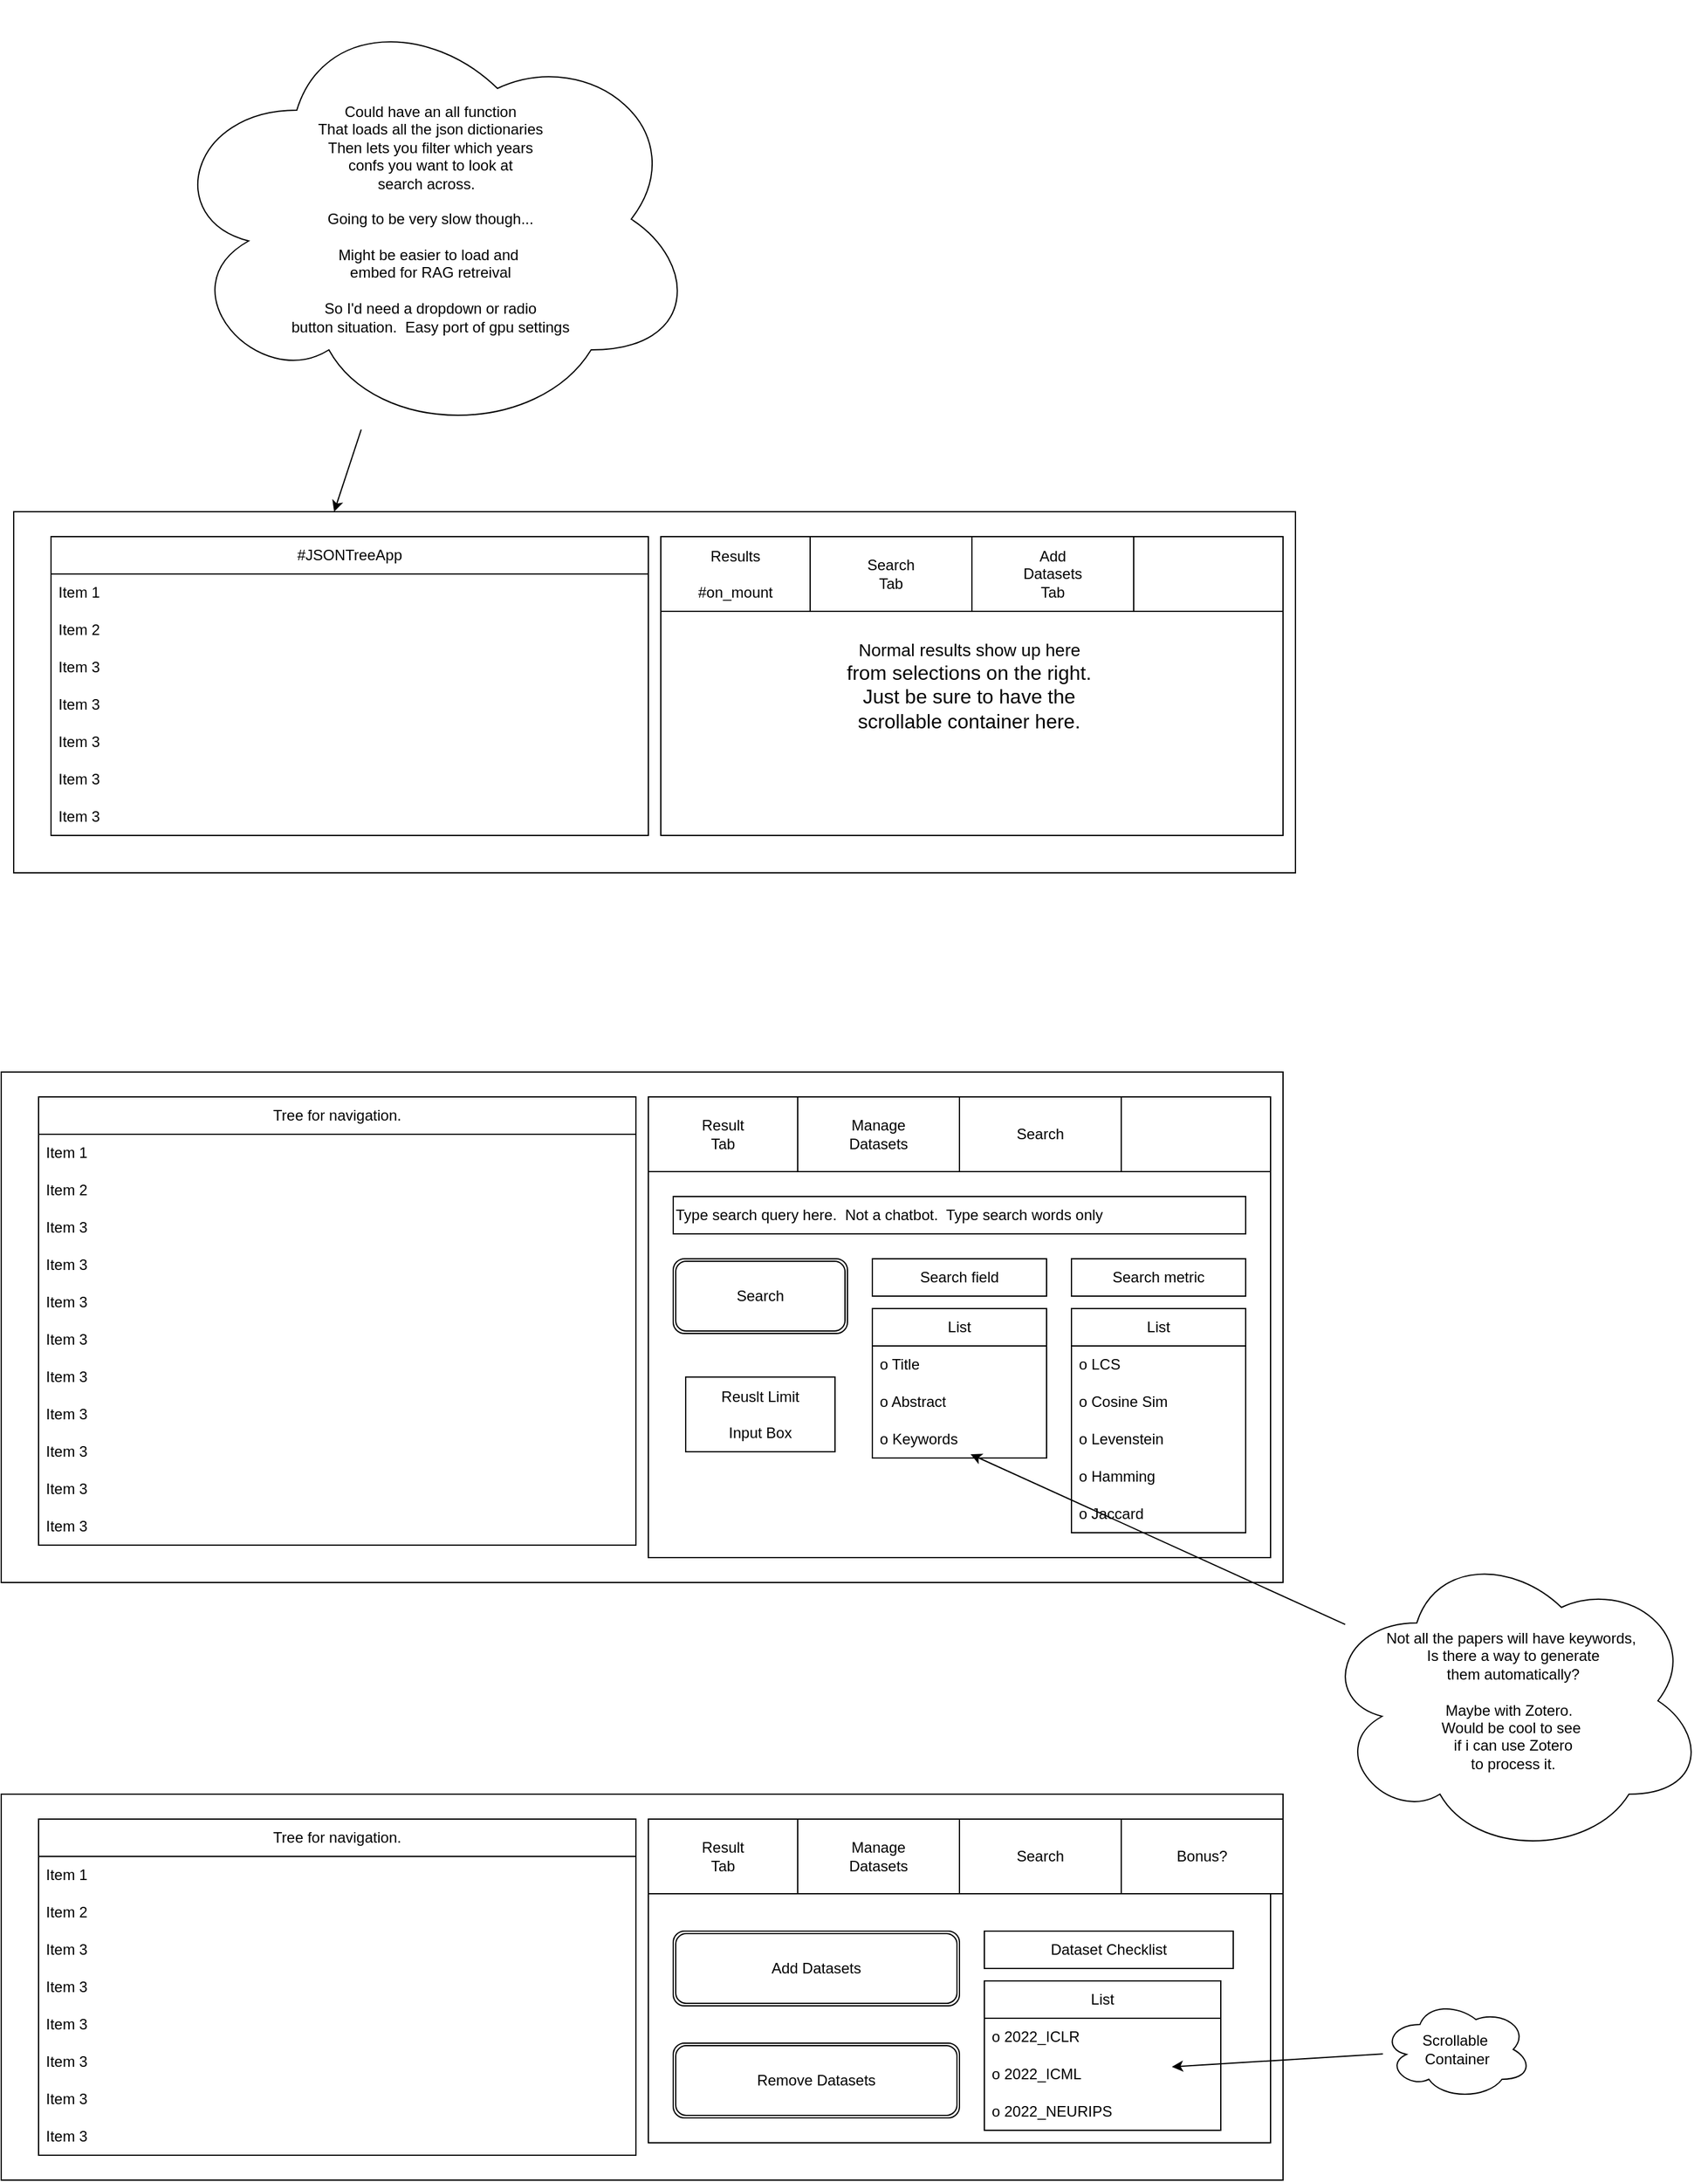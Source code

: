 <mxfile>
    <diagram id="_SHoM_jc9M1xb17bczq4" name="Page-1">
        <mxGraphModel dx="1789" dy="1909" grid="1" gridSize="10" guides="1" tooltips="1" connect="1" arrows="1" fold="1" page="1" pageScale="1" pageWidth="850" pageHeight="1100" math="0" shadow="0">
            <root>
                <mxCell id="0"/>
                <mxCell id="1" parent="0"/>
                <mxCell id="2" value="" style="rounded=0;whiteSpace=wrap;html=1;" parent="1" vertex="1">
                    <mxGeometry y="160" width="1030" height="290" as="geometry"/>
                </mxCell>
                <mxCell id="3" value="#JSONTreeApp" style="swimlane;fontStyle=0;childLayout=stackLayout;horizontal=1;startSize=30;horizontalStack=0;resizeParent=1;resizeParentMax=0;resizeLast=0;collapsible=1;marginBottom=0;whiteSpace=wrap;html=1;" parent="1" vertex="1">
                    <mxGeometry x="30" y="180" width="480" height="240" as="geometry">
                        <mxRectangle x="170" y="285" width="140" height="30" as="alternateBounds"/>
                    </mxGeometry>
                </mxCell>
                <mxCell id="4" value="Item 1" style="text;strokeColor=none;fillColor=none;align=left;verticalAlign=middle;spacingLeft=4;spacingRight=4;overflow=hidden;points=[[0,0.5],[1,0.5]];portConstraint=eastwest;rotatable=0;whiteSpace=wrap;html=1;" parent="3" vertex="1">
                    <mxGeometry y="30" width="480" height="30" as="geometry"/>
                </mxCell>
                <mxCell id="5" value="Item 2" style="text;strokeColor=none;fillColor=none;align=left;verticalAlign=middle;spacingLeft=4;spacingRight=4;overflow=hidden;points=[[0,0.5],[1,0.5]];portConstraint=eastwest;rotatable=0;whiteSpace=wrap;html=1;" parent="3" vertex="1">
                    <mxGeometry y="60" width="480" height="30" as="geometry"/>
                </mxCell>
                <mxCell id="6" value="Item 3" style="text;strokeColor=none;fillColor=none;align=left;verticalAlign=middle;spacingLeft=4;spacingRight=4;overflow=hidden;points=[[0,0.5],[1,0.5]];portConstraint=eastwest;rotatable=0;whiteSpace=wrap;html=1;" parent="3" vertex="1">
                    <mxGeometry y="90" width="480" height="30" as="geometry"/>
                </mxCell>
                <mxCell id="22" value="Item 3" style="text;strokeColor=none;fillColor=none;align=left;verticalAlign=middle;spacingLeft=4;spacingRight=4;overflow=hidden;points=[[0,0.5],[1,0.5]];portConstraint=eastwest;rotatable=0;whiteSpace=wrap;html=1;" parent="3" vertex="1">
                    <mxGeometry y="120" width="480" height="30" as="geometry"/>
                </mxCell>
                <mxCell id="23" value="Item 3" style="text;strokeColor=none;fillColor=none;align=left;verticalAlign=middle;spacingLeft=4;spacingRight=4;overflow=hidden;points=[[0,0.5],[1,0.5]];portConstraint=eastwest;rotatable=0;whiteSpace=wrap;html=1;" parent="3" vertex="1">
                    <mxGeometry y="150" width="480" height="30" as="geometry"/>
                </mxCell>
                <mxCell id="24" value="Item 3" style="text;strokeColor=none;fillColor=none;align=left;verticalAlign=middle;spacingLeft=4;spacingRight=4;overflow=hidden;points=[[0,0.5],[1,0.5]];portConstraint=eastwest;rotatable=0;whiteSpace=wrap;html=1;" parent="3" vertex="1">
                    <mxGeometry y="180" width="480" height="30" as="geometry"/>
                </mxCell>
                <mxCell id="25" value="Item 3" style="text;strokeColor=none;fillColor=none;align=left;verticalAlign=middle;spacingLeft=4;spacingRight=4;overflow=hidden;points=[[0,0.5],[1,0.5]];portConstraint=eastwest;rotatable=0;whiteSpace=wrap;html=1;" parent="3" vertex="1">
                    <mxGeometry y="210" width="480" height="30" as="geometry"/>
                </mxCell>
                <mxCell id="26" value="&lt;font style=&quot;font-size: 14px;&quot;&gt;Normal results show up here&amp;nbsp;&lt;/font&gt;&lt;div&gt;&lt;font size=&quot;3&quot;&gt;from selections on the right.&amp;nbsp; &lt;br&gt;Just be sure to have the&amp;nbsp;&lt;br&gt;scrollable container here.&amp;nbsp;&lt;/font&gt;&lt;/div&gt;" style="rounded=0;whiteSpace=wrap;html=1;" parent="1" vertex="1">
                    <mxGeometry x="520" y="180" width="500" height="240" as="geometry"/>
                </mxCell>
                <mxCell id="28" value="" style="edgeStyle=none;html=1;entryX=0.25;entryY=0;entryDx=0;entryDy=0;" parent="1" source="27" target="2" edge="1">
                    <mxGeometry relative="1" as="geometry"/>
                </mxCell>
                <mxCell id="27" value="Could have an all function&lt;div&gt;That loads all the json dictionaries&lt;/div&gt;&lt;div&gt;Then lets you filter which years&lt;/div&gt;&lt;div&gt;confs you want to look at&lt;/div&gt;&lt;div&gt;search across.&amp;nbsp;&amp;nbsp;&lt;/div&gt;&lt;div&gt;&lt;br&gt;&lt;/div&gt;&lt;div&gt;Going to be very slow though...&lt;/div&gt;&lt;div&gt;&lt;br&gt;&lt;/div&gt;&lt;div&gt;Might be easier to load and&amp;nbsp;&lt;/div&gt;&lt;div&gt;embed for RAG retreival&lt;/div&gt;&lt;div&gt;&lt;br&gt;&lt;/div&gt;&lt;div&gt;So I&#39;d need a dropdown or radio&lt;/div&gt;&lt;div&gt;button situation.&amp;nbsp; Easy port of gpu settings&lt;/div&gt;" style="ellipse;shape=cloud;whiteSpace=wrap;html=1;" parent="1" vertex="1">
                    <mxGeometry x="120" y="-250" width="430" height="350" as="geometry"/>
                </mxCell>
                <mxCell id="47" value="Results&lt;div&gt;&lt;font color=&quot;#ffffff&quot;&gt;&lt;br&gt;&lt;/font&gt;&lt;div&gt;#on_mount&lt;/div&gt;&lt;/div&gt;" style="rounded=0;whiteSpace=wrap;html=1;fillColor=light-dark(#FFFFFF,#990000);" parent="1" vertex="1">
                    <mxGeometry x="520" y="180" width="120" height="60" as="geometry"/>
                </mxCell>
                <mxCell id="49" value="Search&lt;br&gt;Tab" style="rounded=0;whiteSpace=wrap;html=1;" parent="1" vertex="1">
                    <mxGeometry x="640" y="180" width="130" height="60" as="geometry"/>
                </mxCell>
                <mxCell id="50" value="Add &lt;br&gt;Datasets&lt;br&gt;Tab" style="rounded=0;whiteSpace=wrap;html=1;" parent="1" vertex="1">
                    <mxGeometry x="770" y="180" width="130" height="60" as="geometry"/>
                </mxCell>
                <mxCell id="51" value="" style="rounded=0;whiteSpace=wrap;html=1;" parent="1" vertex="1">
                    <mxGeometry x="900" y="180" width="120" height="60" as="geometry"/>
                </mxCell>
                <mxCell id="53" value="" style="rounded=0;whiteSpace=wrap;html=1;" parent="1" vertex="1">
                    <mxGeometry x="-10" y="610" width="1030" height="410" as="geometry"/>
                </mxCell>
                <mxCell id="54" value="Tree for navigation." style="swimlane;fontStyle=0;childLayout=stackLayout;horizontal=1;startSize=30;horizontalStack=0;resizeParent=1;resizeParentMax=0;resizeLast=0;collapsible=1;marginBottom=0;whiteSpace=wrap;html=1;" parent="1" vertex="1">
                    <mxGeometry x="20" y="630" width="480" height="360" as="geometry"/>
                </mxCell>
                <mxCell id="55" value="Item 1" style="text;strokeColor=none;fillColor=none;align=left;verticalAlign=middle;spacingLeft=4;spacingRight=4;overflow=hidden;points=[[0,0.5],[1,0.5]];portConstraint=eastwest;rotatable=0;whiteSpace=wrap;html=1;" parent="54" vertex="1">
                    <mxGeometry y="30" width="480" height="30" as="geometry"/>
                </mxCell>
                <mxCell id="56" value="Item 2" style="text;strokeColor=none;fillColor=none;align=left;verticalAlign=middle;spacingLeft=4;spacingRight=4;overflow=hidden;points=[[0,0.5],[1,0.5]];portConstraint=eastwest;rotatable=0;whiteSpace=wrap;html=1;" parent="54" vertex="1">
                    <mxGeometry y="60" width="480" height="30" as="geometry"/>
                </mxCell>
                <mxCell id="57" value="Item 3" style="text;strokeColor=none;fillColor=none;align=left;verticalAlign=middle;spacingLeft=4;spacingRight=4;overflow=hidden;points=[[0,0.5],[1,0.5]];portConstraint=eastwest;rotatable=0;whiteSpace=wrap;html=1;" parent="54" vertex="1">
                    <mxGeometry y="90" width="480" height="30" as="geometry"/>
                </mxCell>
                <mxCell id="58" value="Item 3" style="text;strokeColor=none;fillColor=none;align=left;verticalAlign=middle;spacingLeft=4;spacingRight=4;overflow=hidden;points=[[0,0.5],[1,0.5]];portConstraint=eastwest;rotatable=0;whiteSpace=wrap;html=1;" parent="54" vertex="1">
                    <mxGeometry y="120" width="480" height="30" as="geometry"/>
                </mxCell>
                <mxCell id="59" value="Item 3" style="text;strokeColor=none;fillColor=none;align=left;verticalAlign=middle;spacingLeft=4;spacingRight=4;overflow=hidden;points=[[0,0.5],[1,0.5]];portConstraint=eastwest;rotatable=0;whiteSpace=wrap;html=1;" parent="54" vertex="1">
                    <mxGeometry y="150" width="480" height="30" as="geometry"/>
                </mxCell>
                <mxCell id="60" value="Item 3" style="text;strokeColor=none;fillColor=none;align=left;verticalAlign=middle;spacingLeft=4;spacingRight=4;overflow=hidden;points=[[0,0.5],[1,0.5]];portConstraint=eastwest;rotatable=0;whiteSpace=wrap;html=1;" parent="54" vertex="1">
                    <mxGeometry y="180" width="480" height="30" as="geometry"/>
                </mxCell>
                <mxCell id="114" value="Item 3" style="text;strokeColor=none;fillColor=none;align=left;verticalAlign=middle;spacingLeft=4;spacingRight=4;overflow=hidden;points=[[0,0.5],[1,0.5]];portConstraint=eastwest;rotatable=0;whiteSpace=wrap;html=1;" parent="54" vertex="1">
                    <mxGeometry y="210" width="480" height="30" as="geometry"/>
                </mxCell>
                <mxCell id="113" value="Item 3" style="text;strokeColor=none;fillColor=none;align=left;verticalAlign=middle;spacingLeft=4;spacingRight=4;overflow=hidden;points=[[0,0.5],[1,0.5]];portConstraint=eastwest;rotatable=0;whiteSpace=wrap;html=1;" parent="54" vertex="1">
                    <mxGeometry y="240" width="480" height="30" as="geometry"/>
                </mxCell>
                <mxCell id="115" value="Item 3" style="text;strokeColor=none;fillColor=none;align=left;verticalAlign=middle;spacingLeft=4;spacingRight=4;overflow=hidden;points=[[0,0.5],[1,0.5]];portConstraint=eastwest;rotatable=0;whiteSpace=wrap;html=1;" parent="54" vertex="1">
                    <mxGeometry y="270" width="480" height="30" as="geometry"/>
                </mxCell>
                <mxCell id="61" value="Item 3" style="text;strokeColor=none;fillColor=none;align=left;verticalAlign=middle;spacingLeft=4;spacingRight=4;overflow=hidden;points=[[0,0.5],[1,0.5]];portConstraint=eastwest;rotatable=0;whiteSpace=wrap;html=1;" parent="54" vertex="1">
                    <mxGeometry y="300" width="480" height="30" as="geometry"/>
                </mxCell>
                <mxCell id="111" value="Item 3" style="text;strokeColor=none;fillColor=none;align=left;verticalAlign=middle;spacingLeft=4;spacingRight=4;overflow=hidden;points=[[0,0.5],[1,0.5]];portConstraint=eastwest;rotatable=0;whiteSpace=wrap;html=1;" parent="54" vertex="1">
                    <mxGeometry y="330" width="480" height="30" as="geometry"/>
                </mxCell>
                <mxCell id="62" value="" style="rounded=0;whiteSpace=wrap;html=1;" parent="1" vertex="1">
                    <mxGeometry x="510" y="630" width="500" height="370" as="geometry"/>
                </mxCell>
                <mxCell id="64" value="Result&lt;br&gt;Tab" style="rounded=0;whiteSpace=wrap;html=1;fillColor=light-dark(#FFFFFF,#000000);" parent="1" vertex="1">
                    <mxGeometry x="510" y="630" width="120" height="60" as="geometry"/>
                </mxCell>
                <mxCell id="67" value="&lt;p&gt;&lt;b&gt;&lt;span style=&quot;color: rgb(255, 255, 255);&quot;&gt;Cosine&amp;nbsp;&lt;br&gt;&lt;/span&gt;&lt;/b&gt;&lt;b&gt;&lt;span style=&quot;color: rgb(255, 255, 255);&quot;&gt;similarity&lt;/span&gt;&lt;/b&gt;&lt;/p&gt;" style="rounded=0;whiteSpace=wrap;html=1;fillColor=light-dark(#FFFFFF,#000000);" parent="1" vertex="1">
                    <mxGeometry x="890" y="630" width="120" height="60" as="geometry"/>
                </mxCell>
                <mxCell id="68" value="Type search query here.&amp;nbsp; Not a chatbot.&amp;nbsp; Type search words only" style="rounded=0;whiteSpace=wrap;html=1;align=left;" parent="1" vertex="1">
                    <mxGeometry x="530" y="710" width="460" height="30" as="geometry"/>
                </mxCell>
                <mxCell id="70" value="Search metric" style="rounded=0;whiteSpace=wrap;html=1;" parent="1" vertex="1">
                    <mxGeometry x="850" y="760" width="140" height="30" as="geometry"/>
                </mxCell>
                <mxCell id="71" value="List" style="swimlane;fontStyle=0;childLayout=stackLayout;horizontal=1;startSize=30;horizontalStack=0;resizeParent=1;resizeParentMax=0;resizeLast=0;collapsible=1;marginBottom=0;whiteSpace=wrap;html=1;" parent="1" vertex="1">
                    <mxGeometry x="850" y="800" width="140" height="180" as="geometry"/>
                </mxCell>
                <mxCell id="74" value="o LCS" style="text;strokeColor=none;fillColor=none;align=left;verticalAlign=middle;spacingLeft=4;spacingRight=4;overflow=hidden;points=[[0,0.5],[1,0.5]];portConstraint=eastwest;rotatable=0;whiteSpace=wrap;html=1;" parent="71" vertex="1">
                    <mxGeometry y="30" width="140" height="30" as="geometry"/>
                </mxCell>
                <mxCell id="73" value="o Cosine Sim" style="text;strokeColor=none;fillColor=none;align=left;verticalAlign=middle;spacingLeft=4;spacingRight=4;overflow=hidden;points=[[0,0.5],[1,0.5]];portConstraint=eastwest;rotatable=0;whiteSpace=wrap;html=1;" parent="71" vertex="1">
                    <mxGeometry y="60" width="140" height="30" as="geometry"/>
                </mxCell>
                <mxCell id="72" value="o Levenstein" style="text;strokeColor=none;fillColor=none;align=left;verticalAlign=middle;spacingLeft=4;spacingRight=4;overflow=hidden;points=[[0,0.5],[1,0.5]];portConstraint=eastwest;rotatable=0;whiteSpace=wrap;html=1;" parent="71" vertex="1">
                    <mxGeometry y="90" width="140" height="30" as="geometry"/>
                </mxCell>
                <mxCell id="109" value="o Hamming" style="text;strokeColor=none;fillColor=none;align=left;verticalAlign=middle;spacingLeft=4;spacingRight=4;overflow=hidden;points=[[0,0.5],[1,0.5]];portConstraint=eastwest;rotatable=0;whiteSpace=wrap;html=1;" parent="71" vertex="1">
                    <mxGeometry y="120" width="140" height="30" as="geometry"/>
                </mxCell>
                <mxCell id="110" value="o Jaccard" style="text;strokeColor=none;fillColor=none;align=left;verticalAlign=middle;spacingLeft=4;spacingRight=4;overflow=hidden;points=[[0,0.5],[1,0.5]];portConstraint=eastwest;rotatable=0;whiteSpace=wrap;html=1;" parent="71" vertex="1">
                    <mxGeometry y="150" width="140" height="30" as="geometry"/>
                </mxCell>
                <mxCell id="79" value="" style="rounded=0;whiteSpace=wrap;html=1;" parent="1" vertex="1">
                    <mxGeometry x="-10" y="1190" width="1030" height="310" as="geometry"/>
                </mxCell>
                <mxCell id="80" value="Tree for navigation." style="swimlane;fontStyle=0;childLayout=stackLayout;horizontal=1;startSize=30;horizontalStack=0;resizeParent=1;resizeParentMax=0;resizeLast=0;collapsible=1;marginBottom=0;whiteSpace=wrap;html=1;" parent="1" vertex="1">
                    <mxGeometry x="20" y="1210" width="480" height="270" as="geometry"/>
                </mxCell>
                <mxCell id="81" value="Item 1" style="text;strokeColor=none;fillColor=none;align=left;verticalAlign=middle;spacingLeft=4;spacingRight=4;overflow=hidden;points=[[0,0.5],[1,0.5]];portConstraint=eastwest;rotatable=0;whiteSpace=wrap;html=1;" parent="80" vertex="1">
                    <mxGeometry y="30" width="480" height="30" as="geometry"/>
                </mxCell>
                <mxCell id="82" value="Item 2" style="text;strokeColor=none;fillColor=none;align=left;verticalAlign=middle;spacingLeft=4;spacingRight=4;overflow=hidden;points=[[0,0.5],[1,0.5]];portConstraint=eastwest;rotatable=0;whiteSpace=wrap;html=1;" parent="80" vertex="1">
                    <mxGeometry y="60" width="480" height="30" as="geometry"/>
                </mxCell>
                <mxCell id="83" value="Item 3" style="text;strokeColor=none;fillColor=none;align=left;verticalAlign=middle;spacingLeft=4;spacingRight=4;overflow=hidden;points=[[0,0.5],[1,0.5]];portConstraint=eastwest;rotatable=0;whiteSpace=wrap;html=1;" parent="80" vertex="1">
                    <mxGeometry y="90" width="480" height="30" as="geometry"/>
                </mxCell>
                <mxCell id="84" value="Item 3" style="text;strokeColor=none;fillColor=none;align=left;verticalAlign=middle;spacingLeft=4;spacingRight=4;overflow=hidden;points=[[0,0.5],[1,0.5]];portConstraint=eastwest;rotatable=0;whiteSpace=wrap;html=1;" parent="80" vertex="1">
                    <mxGeometry y="120" width="480" height="30" as="geometry"/>
                </mxCell>
                <mxCell id="85" value="Item 3" style="text;strokeColor=none;fillColor=none;align=left;verticalAlign=middle;spacingLeft=4;spacingRight=4;overflow=hidden;points=[[0,0.5],[1,0.5]];portConstraint=eastwest;rotatable=0;whiteSpace=wrap;html=1;" parent="80" vertex="1">
                    <mxGeometry y="150" width="480" height="30" as="geometry"/>
                </mxCell>
                <mxCell id="86" value="Item 3" style="text;strokeColor=none;fillColor=none;align=left;verticalAlign=middle;spacingLeft=4;spacingRight=4;overflow=hidden;points=[[0,0.5],[1,0.5]];portConstraint=eastwest;rotatable=0;whiteSpace=wrap;html=1;" parent="80" vertex="1">
                    <mxGeometry y="180" width="480" height="30" as="geometry"/>
                </mxCell>
                <mxCell id="129" value="Item 3" style="text;strokeColor=none;fillColor=none;align=left;verticalAlign=middle;spacingLeft=4;spacingRight=4;overflow=hidden;points=[[0,0.5],[1,0.5]];portConstraint=eastwest;rotatable=0;whiteSpace=wrap;html=1;" vertex="1" parent="80">
                    <mxGeometry y="210" width="480" height="30" as="geometry"/>
                </mxCell>
                <mxCell id="87" value="Item 3" style="text;strokeColor=none;fillColor=none;align=left;verticalAlign=middle;spacingLeft=4;spacingRight=4;overflow=hidden;points=[[0,0.5],[1,0.5]];portConstraint=eastwest;rotatable=0;whiteSpace=wrap;html=1;" parent="80" vertex="1">
                    <mxGeometry y="240" width="480" height="30" as="geometry"/>
                </mxCell>
                <mxCell id="88" value="" style="rounded=0;whiteSpace=wrap;html=1;" parent="1" vertex="1">
                    <mxGeometry x="510" y="1210" width="500" height="260" as="geometry"/>
                </mxCell>
                <mxCell id="89" value="Result&lt;br&gt;Tab" style="rounded=0;whiteSpace=wrap;html=1;fillColor=light-dark(#FFFFFF,#000000);" parent="1" vertex="1">
                    <mxGeometry x="510" y="1210" width="120" height="60" as="geometry"/>
                </mxCell>
                <mxCell id="90" value="Manage &lt;br&gt;Datasets" style="rounded=0;whiteSpace=wrap;html=1;fillColor=light-dark(#FFFFFF,#990000);" parent="1" vertex="1">
                    <mxGeometry x="630" y="1210" width="130" height="60" as="geometry"/>
                </mxCell>
                <mxCell id="91" value="Search" style="rounded=0;whiteSpace=wrap;html=1;" parent="1" vertex="1">
                    <mxGeometry x="760" y="1210" width="130" height="60" as="geometry"/>
                </mxCell>
                <mxCell id="94" value="Search" style="shape=ext;double=1;rounded=1;whiteSpace=wrap;html=1;" parent="1" vertex="1">
                    <mxGeometry x="530" y="760" width="140" height="60" as="geometry"/>
                </mxCell>
                <mxCell id="95" value="Dataset Checklist" style="rounded=0;whiteSpace=wrap;html=1;" parent="1" vertex="1">
                    <mxGeometry x="780" y="1300" width="200" height="30" as="geometry"/>
                </mxCell>
                <mxCell id="96" value="List" style="swimlane;fontStyle=0;childLayout=stackLayout;horizontal=1;startSize=30;horizontalStack=0;resizeParent=1;resizeParentMax=0;resizeLast=0;collapsible=1;marginBottom=0;whiteSpace=wrap;html=1;" parent="1" vertex="1">
                    <mxGeometry x="780" y="1340" width="190" height="120" as="geometry"/>
                </mxCell>
                <mxCell id="97" value="o 2022_ICLR" style="text;strokeColor=none;fillColor=none;align=left;verticalAlign=middle;spacingLeft=4;spacingRight=4;overflow=hidden;points=[[0,0.5],[1,0.5]];portConstraint=eastwest;rotatable=0;whiteSpace=wrap;html=1;" parent="96" vertex="1">
                    <mxGeometry y="30" width="190" height="30" as="geometry"/>
                </mxCell>
                <mxCell id="98" value="o 2022_ICML" style="text;strokeColor=none;fillColor=none;align=left;verticalAlign=middle;spacingLeft=4;spacingRight=4;overflow=hidden;points=[[0,0.5],[1,0.5]];portConstraint=eastwest;rotatable=0;whiteSpace=wrap;html=1;" parent="96" vertex="1">
                    <mxGeometry y="60" width="190" height="30" as="geometry"/>
                </mxCell>
                <mxCell id="99" value="o 2022_NEURIPS" style="text;strokeColor=none;fillColor=none;align=left;verticalAlign=middle;spacingLeft=4;spacingRight=4;overflow=hidden;points=[[0,0.5],[1,0.5]];portConstraint=eastwest;rotatable=0;whiteSpace=wrap;html=1;" parent="96" vertex="1">
                    <mxGeometry y="90" width="190" height="30" as="geometry"/>
                </mxCell>
                <mxCell id="100" value="Scrollable&amp;nbsp;&lt;div&gt;Container&lt;/div&gt;" style="ellipse;shape=cloud;whiteSpace=wrap;html=1;" parent="1" vertex="1">
                    <mxGeometry x="1100" y="1355" width="120" height="80" as="geometry"/>
                </mxCell>
                <mxCell id="101" style="edgeStyle=none;html=1;entryX=0.793;entryY=0.3;entryDx=0;entryDy=0;entryPerimeter=0;" parent="1" source="100" target="98" edge="1">
                    <mxGeometry relative="1" as="geometry"/>
                </mxCell>
                <mxCell id="102" value="Bonus?" style="rounded=0;whiteSpace=wrap;html=1;" parent="1" vertex="1">
                    <mxGeometry x="890" y="1210" width="130" height="60" as="geometry"/>
                </mxCell>
                <mxCell id="107" value="Add Datasets" style="shape=ext;double=1;rounded=1;whiteSpace=wrap;html=1;" parent="1" vertex="1">
                    <mxGeometry x="530" y="1300" width="230" height="60" as="geometry"/>
                </mxCell>
                <mxCell id="108" value="Remove Datasets" style="shape=ext;double=1;rounded=1;whiteSpace=wrap;html=1;" parent="1" vertex="1">
                    <mxGeometry x="530" y="1390" width="230" height="60" as="geometry"/>
                </mxCell>
                <mxCell id="116" value="Search field" style="rounded=0;whiteSpace=wrap;html=1;" parent="1" vertex="1">
                    <mxGeometry x="690" y="760" width="140" height="30" as="geometry"/>
                </mxCell>
                <mxCell id="117" value="List" style="swimlane;fontStyle=0;childLayout=stackLayout;horizontal=1;startSize=30;horizontalStack=0;resizeParent=1;resizeParentMax=0;resizeLast=0;collapsible=1;marginBottom=0;whiteSpace=wrap;html=1;" parent="1" vertex="1">
                    <mxGeometry x="690" y="800" width="140" height="120" as="geometry"/>
                </mxCell>
                <mxCell id="118" value="o Title" style="text;strokeColor=none;fillColor=none;align=left;verticalAlign=middle;spacingLeft=4;spacingRight=4;overflow=hidden;points=[[0,0.5],[1,0.5]];portConstraint=eastwest;rotatable=0;whiteSpace=wrap;html=1;" parent="117" vertex="1">
                    <mxGeometry y="30" width="140" height="30" as="geometry"/>
                </mxCell>
                <mxCell id="119" value="o Abstract" style="text;strokeColor=none;fillColor=none;align=left;verticalAlign=middle;spacingLeft=4;spacingRight=4;overflow=hidden;points=[[0,0.5],[1,0.5]];portConstraint=eastwest;rotatable=0;whiteSpace=wrap;html=1;" parent="117" vertex="1">
                    <mxGeometry y="60" width="140" height="30" as="geometry"/>
                </mxCell>
                <mxCell id="125" value="o Keywords" style="text;strokeColor=none;fillColor=none;align=left;verticalAlign=middle;spacingLeft=4;spacingRight=4;overflow=hidden;points=[[0,0.5],[1,0.5]];portConstraint=eastwest;rotatable=0;whiteSpace=wrap;html=1;" parent="117" vertex="1">
                    <mxGeometry y="90" width="140" height="30" as="geometry"/>
                </mxCell>
                <mxCell id="123" value="Search" style="rounded=0;whiteSpace=wrap;html=1;fillColor=light-dark(#FFFFFF,#990000);" parent="1" vertex="1">
                    <mxGeometry x="760" y="630" width="130" height="60" as="geometry"/>
                </mxCell>
                <mxCell id="124" value="Manage&lt;div&gt;Datasets&lt;/div&gt;" style="rounded=0;whiteSpace=wrap;html=1;" parent="1" vertex="1">
                    <mxGeometry x="630" y="630" width="130" height="60" as="geometry"/>
                </mxCell>
                <mxCell id="126" value="Not all the papers will have keywords,&amp;nbsp;&lt;div&gt;Is there a way to generate &lt;br&gt;them automatically?&lt;/div&gt;&lt;div&gt;&lt;br&gt;&lt;/div&gt;&lt;div&gt;Maybe with Zotero.&amp;nbsp;&amp;nbsp;&lt;/div&gt;&lt;div&gt;Would be cool to see&amp;nbsp;&lt;/div&gt;&lt;div&gt;if i can use Zotero &lt;br&gt;to process it.&lt;/div&gt;" style="ellipse;shape=cloud;whiteSpace=wrap;html=1;" parent="1" vertex="1">
                    <mxGeometry x="1050" y="990" width="310" height="250" as="geometry"/>
                </mxCell>
                <mxCell id="127" style="edgeStyle=none;html=1;entryX=0.564;entryY=0.9;entryDx=0;entryDy=0;entryPerimeter=0;" parent="1" source="126" target="125" edge="1">
                    <mxGeometry relative="1" as="geometry"/>
                </mxCell>
                <mxCell id="128" value="Reuslt Limit&lt;br&gt;&lt;br&gt;Input Box" style="rounded=0;whiteSpace=wrap;html=1;" vertex="1" parent="1">
                    <mxGeometry x="540" y="855" width="120" height="60" as="geometry"/>
                </mxCell>
            </root>
        </mxGraphModel>
    </diagram>
</mxfile>